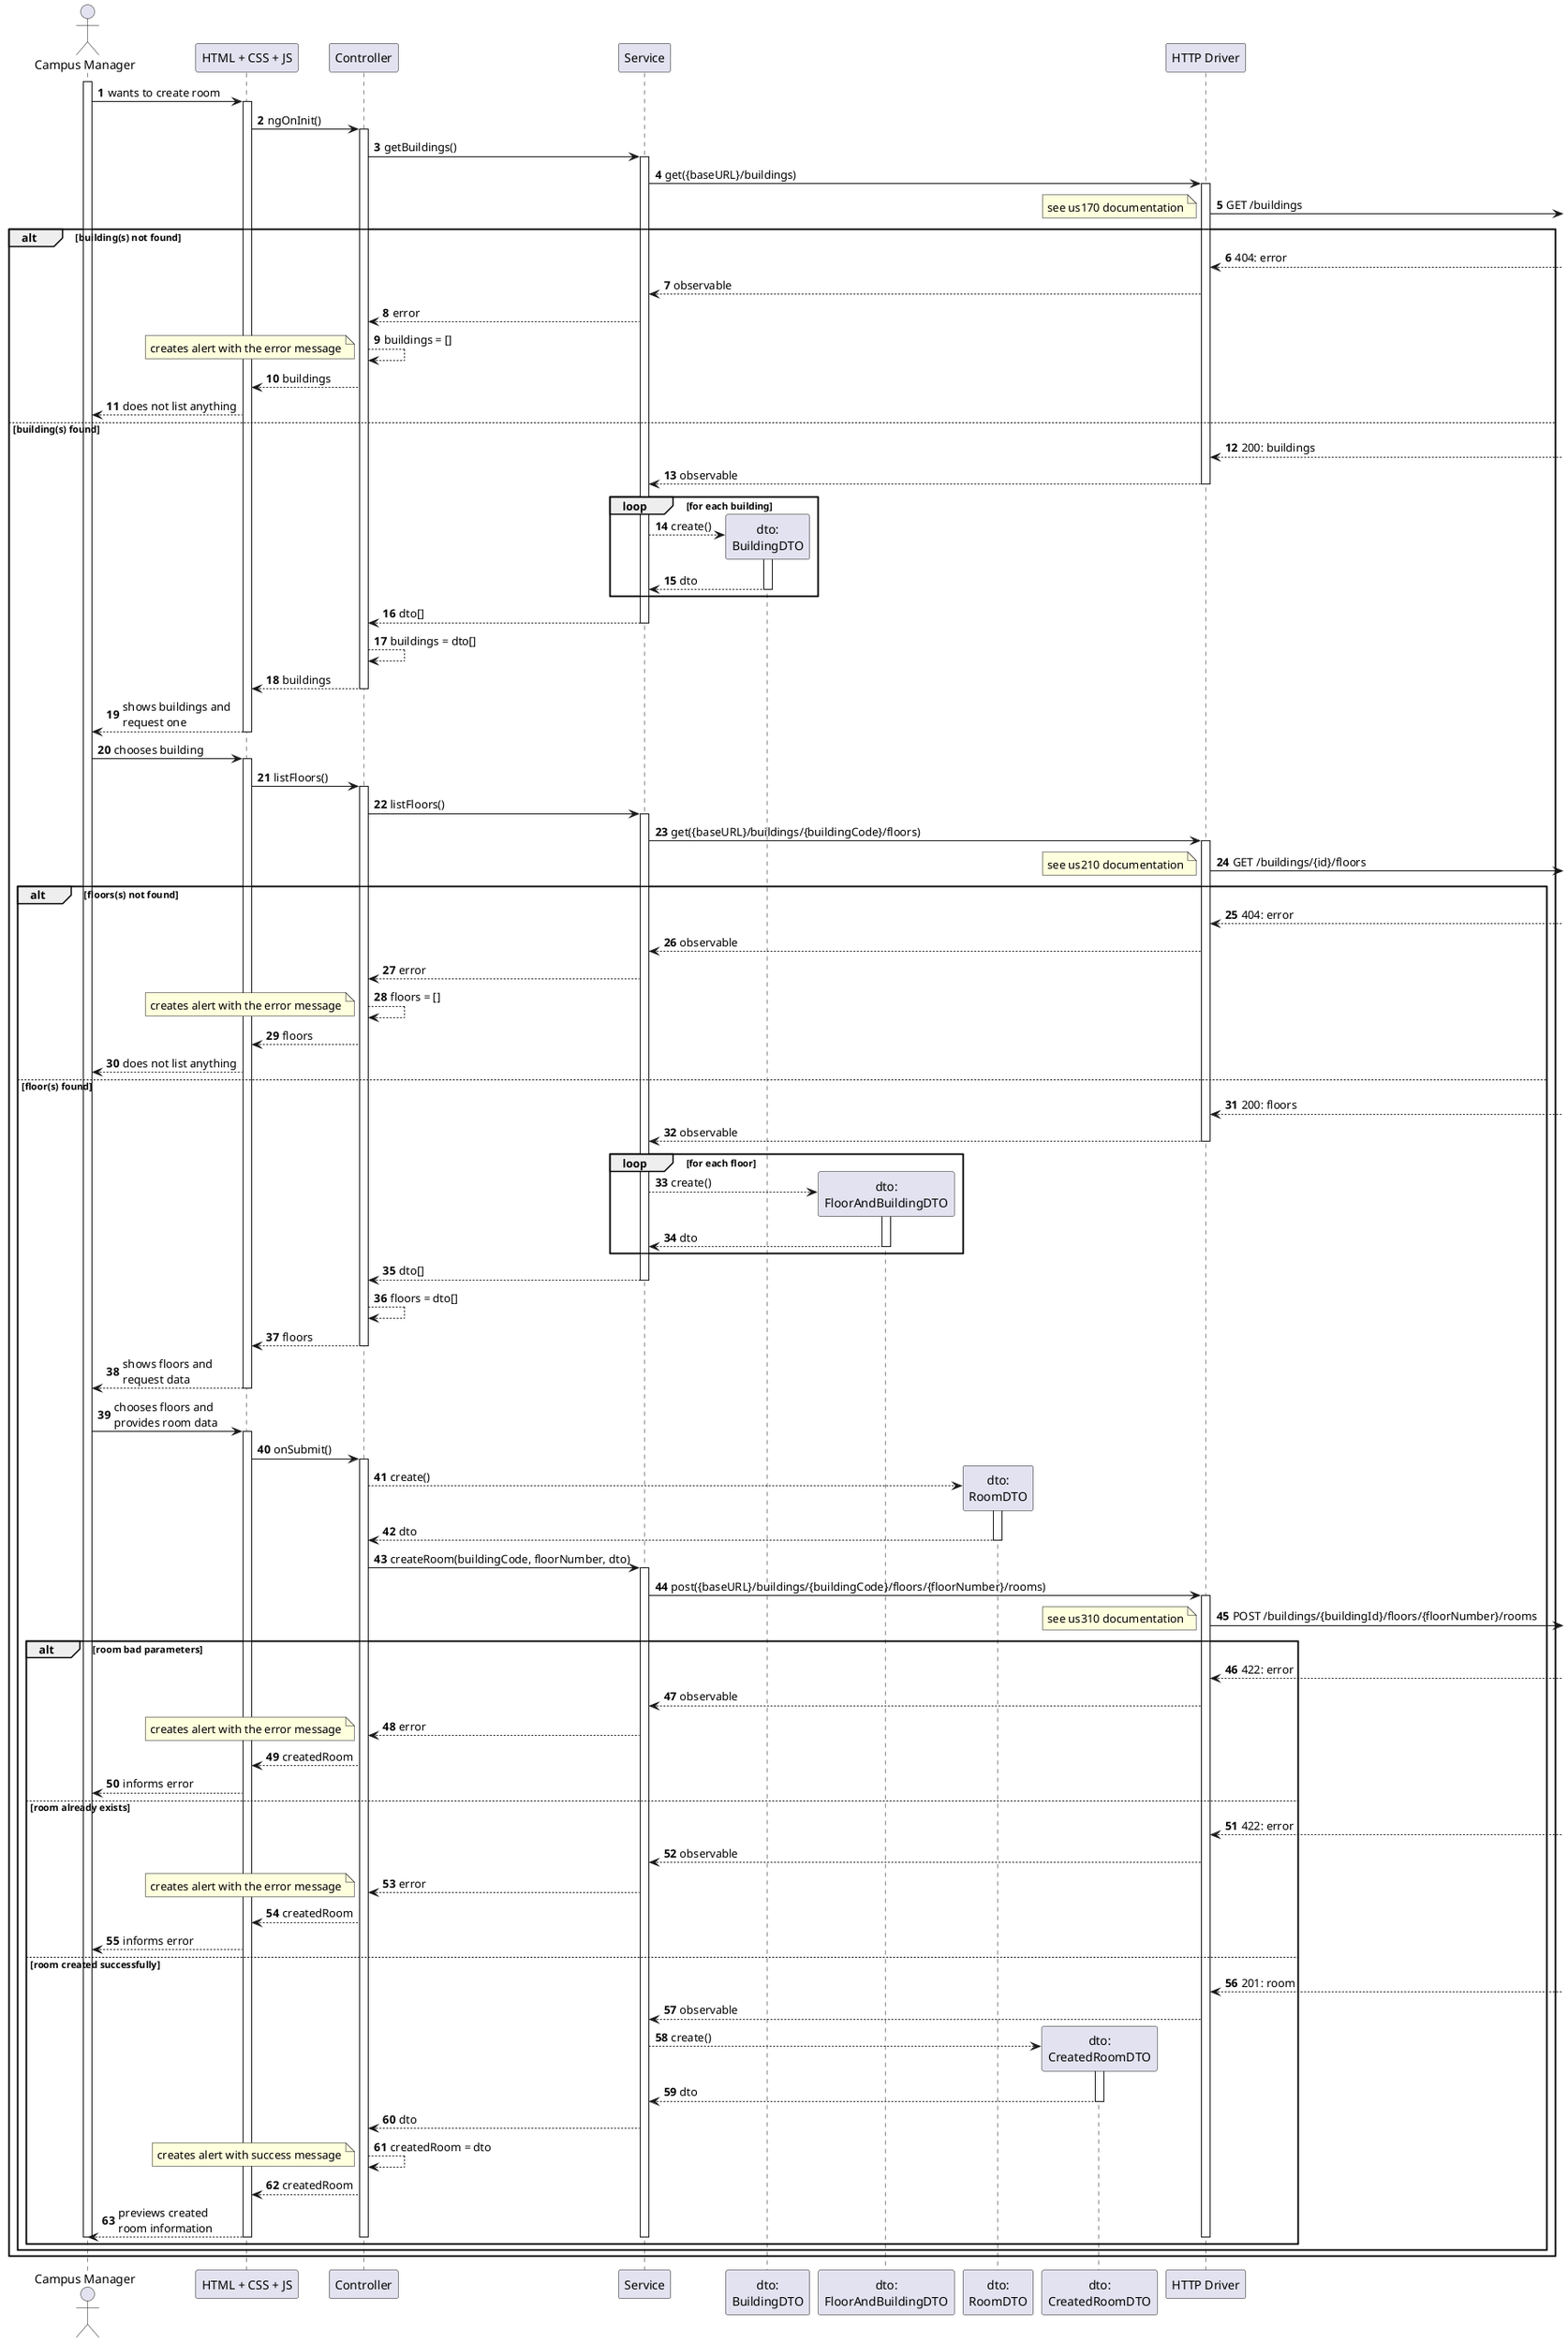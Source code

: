 @startuml
autonumber

actor "Campus Manager" as usr

participant "HTML + CSS + JS" as view
participant "Controller" as ctrl
participant "Service" as svc
participant "dto:\nBuildingDTO" as dto
participant "dto:\nFloorAndBuildingDTO" as dtofb
participant "dto:\nRoomDTO" as dtor
participant "dto:\nCreatedRoomDTO" as dtocr


participant "HTTP Driver" as http



activate usr
usr -> view : wants to create room
    activate view
        view -> ctrl : ngOnInit()
        activate ctrl
            ctrl -> svc : getBuildings()
            activate svc
                svc -> http : get({baseURL}/buildings)
                activate http
                    http ->] : GET /buildings
        alt building(s) not found

                note right : see us170 documentation
                 http <--] : 404: error
                http --> svc : observable
                svc --> ctrl : error
                ctrl --> ctrl : buildings = []
                note bottom : creates alert with the error message
                ctrl --> view : buildings
                view --> usr : does not list anything
        else building(s) found
                http <--] : 200: buildings

            http --> svc : observable
            deactivate http

            loop for each building
                svc --> dto** : create()
                activate dto
                    dto --> svc : dto
                deactivate dto
            end

            svc --> ctrl : dto[]
            deactivate svc

            ctrl --> ctrl : buildings = dto[]
            ctrl --> view : buildings
            deactivate ctrl

            view --> usr : shows buildings and \nrequest one
        deactivate view

        usr -> view : chooses building
        activate view
            view -> ctrl : listFloors()
            activate ctrl
                ctrl -> svc : listFloors()
                activate svc
                    svc -> http : get({baseURL}/buildings/{buildingCode}/floors)
                    activate http
                        http ->] : GET /buildings/{id}/floors

             alt floors(s) not found

                    note right : see us210 documentation
                    http <--] : 404: error
                    http --> svc : observable
                    svc --> ctrl : error
                    ctrl --> ctrl : floors = []
                    note bottom : creates alert with the error message
                    ctrl --> view : floors
                    view --> usr : does not list anything
             else floor(s) found
                http <--] : 200: floors

                    http --> svc : observable
                    deactivate http

                    loop for each floor
                        svc --> dtofb** : create()
                        activate dtofb
                            dtofb --> svc : dto
                        deactivate dtofb
                    end

                    svc --> ctrl : dto[]
                deactivate svc

                ctrl --> ctrl : floors = dto[]
                ctrl --> view : floors
            deactivate ctrl
            view --> usr : shows floors and \nrequest data
        deactivate view

        usr -> view : chooses floors and\nprovides room data
        activate view
            view -> ctrl : onSubmit()
            activate ctrl
                ctrl --> dtor** : create()
                activate dtor
                    dtor --> ctrl : dto
                deactivate dtor

                ctrl -> svc : createRoom(buildingCode, floorNumber, dto)
                activate svc

                    svc -> http : post({baseURL}/buildings/{buildingCode}/floors/{floorNumber}/rooms)
                    activate http
                        http ->] : POST /buildings/{buildingId}/floors/{floorNumber}/rooms

                note right : see us310 documentation
                alt room bad parameters
                    http <--] : 422: error
                    http --> svc : observable
                    svc --> ctrl : error
                    note bottom : creates alert with the error message
                    ctrl --> view : createdRoom
                    view --> usr : informs error

                else room already exists
                    http <--] : 422: error
                                        http --> svc : observable
                                        svc --> ctrl : error
                                        note bottom : creates alert with the error message
                                        ctrl --> view : createdRoom
                                        view --> usr : informs error
                else room created successfully

                    http <--] : 201: room
                    http --> svc : observable

                    svc --> dtocr** : create()
                    activate dtocr
                        dtocr --> svc : dto
                    deactivate dtocr

                    svc --> ctrl : dto

                    ctrl --> ctrl : createdRoom = dto
                    note bottom : creates alert with success message
                    ctrl --> view : createdRoom
                    view --> usr : previews created \nroom information


                    deactivate http
                    deactivate svc
                    deactivate ctrl
                    deactivate view

                    deactivate usr
                end
            end
            end
@enduml
